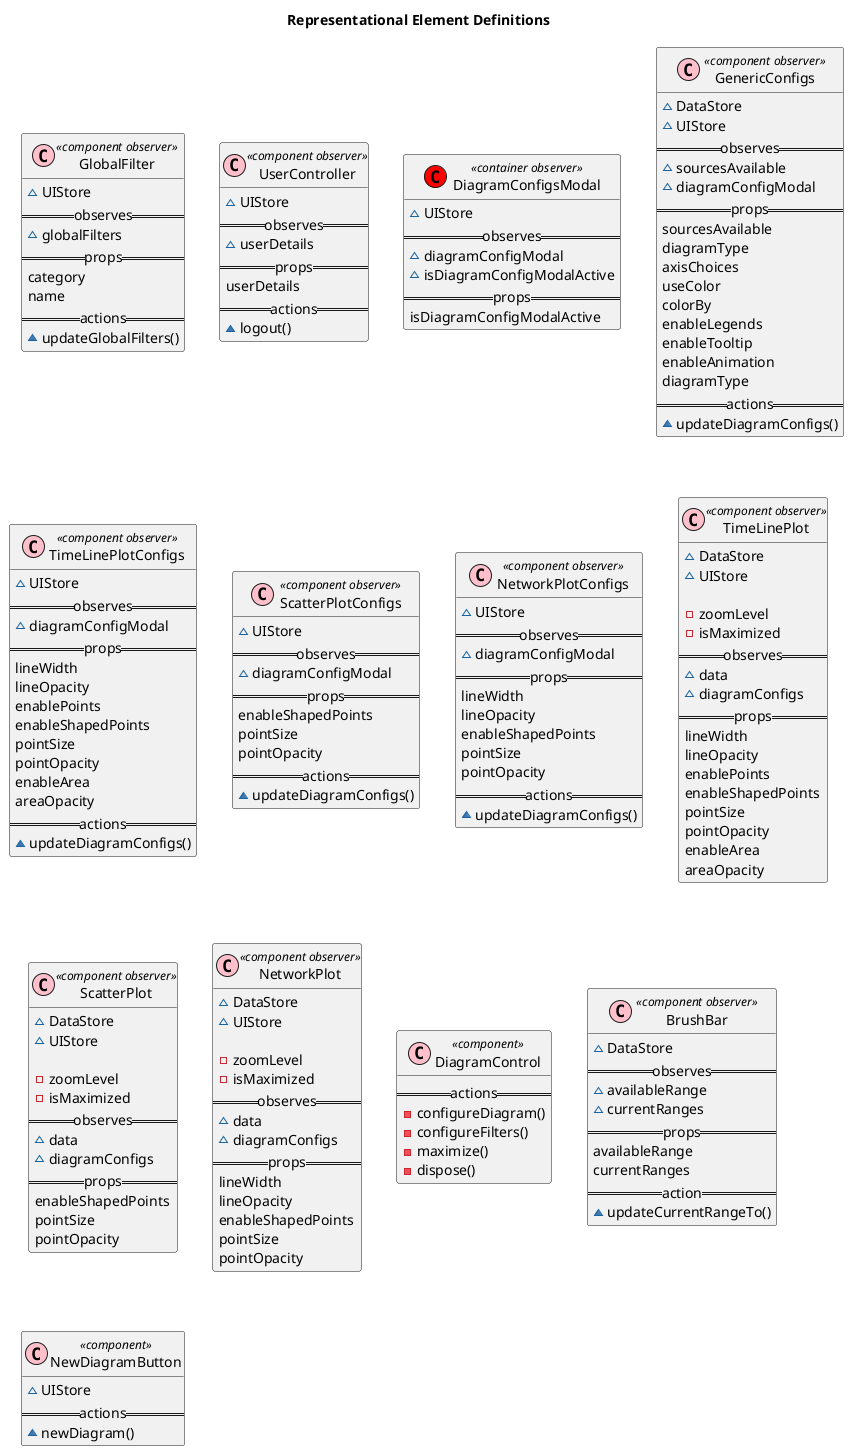 @startuml
title Representational Element Definitions

class GlobalFilter << (C,pink) component observer >> {
  ~ UIStore
  ==observes==
  ~ globalFilters
  ==props==
  category
  name
  ==actions==
  ~ updateGlobalFilters()
}

class UserController << (C,pink) component observer >> {
  ~ UIStore
  ==observes==
  ~ userDetails
  ==props==
  userDetails
  ==actions==
  ~ logout()
}

class DiagramConfigsModal << (C,red) container observer >> {
  ~ UIStore
  ==observes==
  ~ diagramConfigModal
  ~ isDiagramConfigModalActive
  ==props==
  isDiagramConfigModalActive
}

class GenericConfigs << (C,pink) component observer >> {
  ~ DataStore
  ~ UIStore
  ==observes==
  ~ sourcesAvailable
  ~ diagramConfigModal
  ==props==
  sourcesAvailable
  diagramType
  axisChoices
  useColor
  colorBy
  enableLegends
  enableTooltip
  enableAnimation
  diagramType
  ==actions==
  ~ updateDiagramConfigs()
}

class TimeLinePlotConfigs  << (C,pink) component observer >> {
  ~ UIStore
  ==observes==
  ~ diagramConfigModal
  ==props==
  lineWidth
  lineOpacity
  enablePoints
  enableShapedPoints
  pointSize
  pointOpacity
  enableArea
  areaOpacity
  ==actions==
  ~ updateDiagramConfigs()
}

class ScatterPlotConfigs  << (C,pink) component observer >> {
  ~ UIStore
  ==observes==
  ~ diagramConfigModal
  ==props==
  enableShapedPoints
  pointSize
  pointOpacity
  ==actions==
  ~ updateDiagramConfigs()
}

class NetworkPlotConfigs  << (C,pink) component observer >> {
  ~ UIStore
  ==observes==
  ~ diagramConfigModal
  ==props==
  lineWidth
  lineOpacity
  enableShapedPoints
  pointSize
  pointOpacity
  ==actions==
  ~ updateDiagramConfigs()
}

class TimeLinePlot  << (C,pink) component observer >> {
  ~ DataStore
  ~ UIStore

  - zoomLevel
  - isMaximized
  ==observes==
  ~ data
  ~ diagramConfigs
  ==props==
  lineWidth
  lineOpacity
  enablePoints
  enableShapedPoints
  pointSize
  pointOpacity
  enableArea
  areaOpacity
}

class ScatterPlot  << (C,pink) component observer >> {
  ~ DataStore
  ~ UIStore

  - zoomLevel
  - isMaximized
  ==observes==
  ~ data
  ~ diagramConfigs
  ==props==
  enableShapedPoints
  pointSize
  pointOpacity
}

class NetworkPlot  << (C,pink) component observer >> {
  ~ DataStore
  ~ UIStore

  - zoomLevel
  - isMaximized
  ==observes==
  ~ data
  ~ diagramConfigs
  ==props==
  lineWidth
  lineOpacity
  enableShapedPoints
  pointSize
  pointOpacity
}

class DiagramControl << (C,pink) component >> {
  ==actions==
  - configureDiagram()
  - configureFilters()
  - maximize()
  - dispose()
}

class BrushBar << (C,pink) component observer >> {
  ~ DataStore
  ==observes==
  ~ availableRange
  ~ currentRanges
  ==props==
  availableRange
  currentRanges
  ==action==
  ~ updateCurrentRangeTo()
}

class NewDiagramButton << (C,pink) component >> {
  ~ UIStore
  ==actions==
  ~ newDiagram()
}

@enduml
